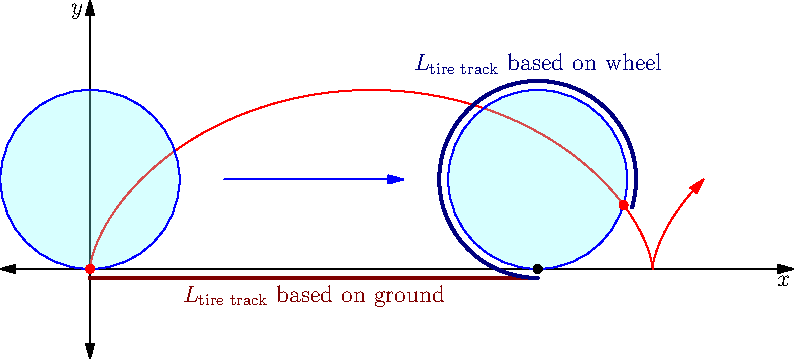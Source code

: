 import graph;
import math;
usepackage("amsmath");

size(14cm);

// Define the parametric equations for the cycloid
pair P(real t) {
    return (t - sin(t), 1 - cos(t));
}

// Set up the graph
real tmin = 0;
real tmax = 2.5 * pi;
real xmin = -1;
real xmax = tmax;
real ymin = -1;
real ymax = 3;
xaxis("$x$", xmin, xmax, Arrows);
yaxis("$y$", ymin, ymax, Arrows);

// Plot the cycloid
draw(graph(P, tmin, tmax), red, EndArrow);

filldraw(circle((0,1), 1), opacity(0.3)+lightcyan, blue);

draw((1.5,1)--(3.5,1), blue, EndArrow);
filldraw(circle((5,1), 1), opacity(0.3)+lightcyan, blue);

dotfactor *= 1.5;
draw((0,-0.1)--(5,-0.1), brown+1.5);
label("$L_{\text{tire track}}$ based on ground", (2.5,-0.1), dir(-90), brown);
draw(shift(5,1)*scale(1.1)*shift(-5,-1)*arc((5,1),P(5),(5,0)), deepblue+1.5);
label("$L_{\text{tire track}}$ based on wheel", (5,2.1), dir(90), deepblue);

dot(P(0), red);
dot(P(5), red);
dot((5,0), black);
